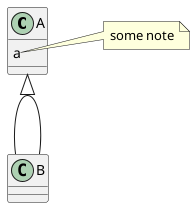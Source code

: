 {
  "sha1": "i9tzc8f723v2azj2lu9j2oge2760pw1",
  "insertion": {
    "when": "2024-06-03T18:59:30.457Z",
    "url": "https://github.com/plantuml/plantuml/issues/866",
    "user": "plantuml@gmail.com"
  }
}
@startuml

skinparam groupInheritance 2

class A {
    a
}

note right of A::a
  some note
end note


class B extends A {
}


class B extends A {
}

@enduml
